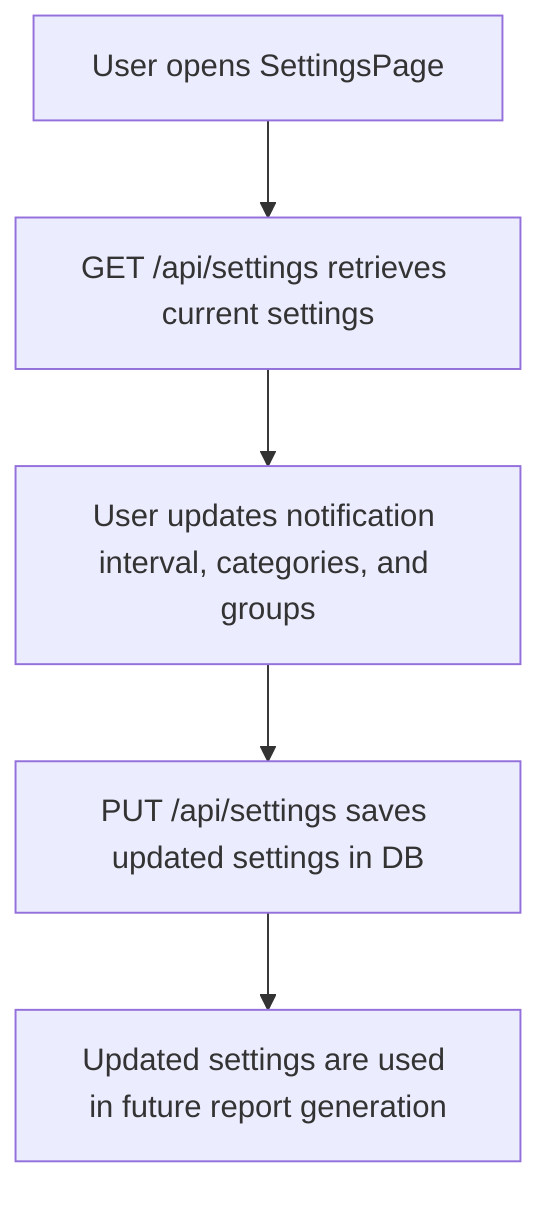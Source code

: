 flowchart TD
    A[User opens SettingsPage]
    A --> B[GET /api/settings retrieves current settings]
    B --> C[User updates notification interval, categories, and groups]
    C --> D[PUT /api/settings saves updated settings in DB]
    D --> E[Updated settings are used in future report generation]